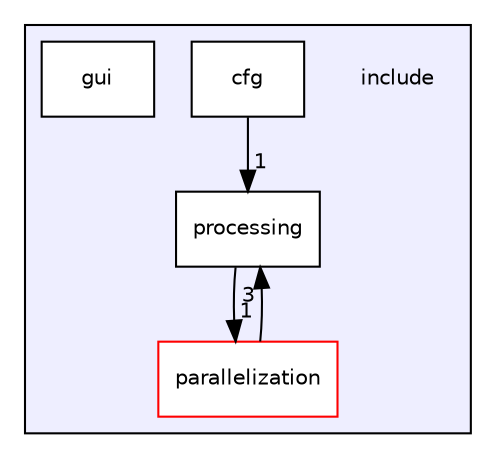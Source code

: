 digraph "include" {
  compound=true
  node [ fontsize="10", fontname="Helvetica"];
  edge [ labelfontsize="10", labelfontname="Helvetica"];
  subgraph clusterdir_d44c64559bbebec7f509842c48db8b23 {
    graph [ bgcolor="#eeeeff", pencolor="black", label="" URL="dir_d44c64559bbebec7f509842c48db8b23.html"];
    dir_d44c64559bbebec7f509842c48db8b23 [shape=plaintext label="include"];
    dir_085efc291c1f402f196c58dc35af164f [shape=box label="cfg" color="black" fillcolor="white" style="filled" URL="dir_085efc291c1f402f196c58dc35af164f.html"];
    dir_48c1f94cd2ae07e13fa9a9f16a1d541c [shape=box label="gui" color="black" fillcolor="white" style="filled" URL="dir_48c1f94cd2ae07e13fa9a9f16a1d541c.html"];
    dir_2b7fc3a44c6952827eadf4b39d728c52 [shape=box label="parallelization" color="red" fillcolor="white" style="filled" URL="dir_2b7fc3a44c6952827eadf4b39d728c52.html"];
    dir_2ff494ddda6bb3129c4b2b37426f3b00 [shape=box label="processing" color="black" fillcolor="white" style="filled" URL="dir_2ff494ddda6bb3129c4b2b37426f3b00.html"];
  }
  dir_2b7fc3a44c6952827eadf4b39d728c52->dir_2ff494ddda6bb3129c4b2b37426f3b00 [headlabel="3", labeldistance=1.5 headhref="dir_000003_000008.html"];
  dir_085efc291c1f402f196c58dc35af164f->dir_2ff494ddda6bb3129c4b2b37426f3b00 [headlabel="1", labeldistance=1.5 headhref="dir_000001_000008.html"];
  dir_2ff494ddda6bb3129c4b2b37426f3b00->dir_2b7fc3a44c6952827eadf4b39d728c52 [headlabel="1", labeldistance=1.5 headhref="dir_000008_000003.html"];
}
